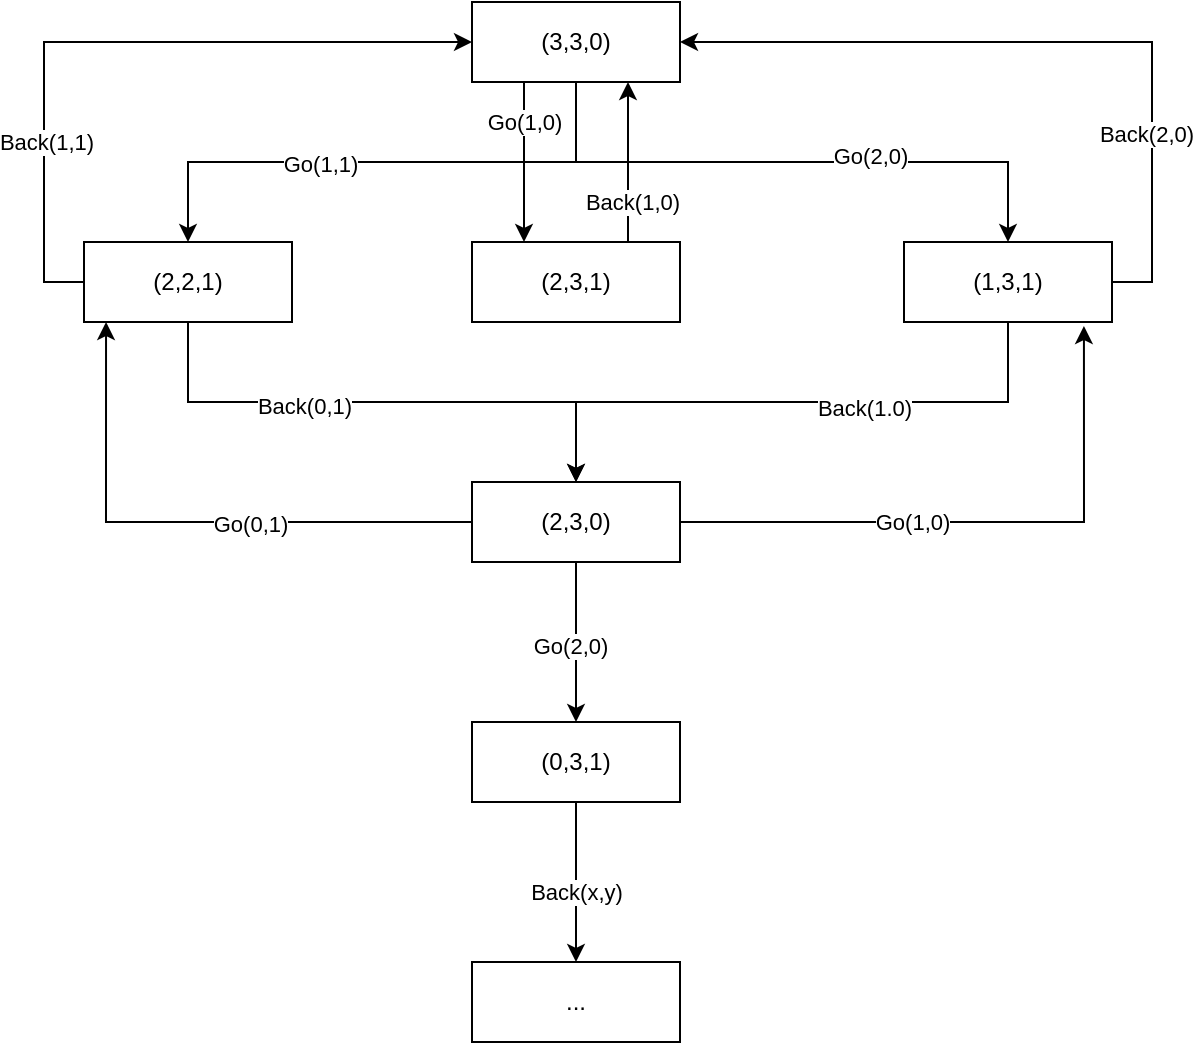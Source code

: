 <mxfile version="17.1.5" type="github">
  <diagram id="YQ7Ymlh_mDtBpYAp9ZM7" name="Page-1">
    <mxGraphModel dx="1422" dy="791" grid="1" gridSize="10" guides="1" tooltips="1" connect="1" arrows="1" fold="1" page="1" pageScale="1" pageWidth="827" pageHeight="1169" math="0" shadow="0">
      <root>
        <mxCell id="0" />
        <mxCell id="1" parent="0" />
        <mxCell id="PYzpzJKLUOx5a9hhbfxr-8" style="edgeStyle=orthogonalEdgeStyle;rounded=0;orthogonalLoop=1;jettySize=auto;html=1;exitX=0.5;exitY=1;exitDx=0;exitDy=0;entryX=0.5;entryY=0;entryDx=0;entryDy=0;elbow=vertical;" edge="1" parent="1" source="PYzpzJKLUOx5a9hhbfxr-1" target="PYzpzJKLUOx5a9hhbfxr-5">
          <mxGeometry relative="1" as="geometry" />
        </mxCell>
        <mxCell id="PYzpzJKLUOx5a9hhbfxr-34" value="Go(2,0)" style="edgeLabel;html=1;align=center;verticalAlign=middle;resizable=0;points=[];" vertex="1" connectable="0" parent="PYzpzJKLUOx5a9hhbfxr-8">
          <mxGeometry x="0.264" y="3" relative="1" as="geometry">
            <mxPoint as="offset" />
          </mxGeometry>
        </mxCell>
        <mxCell id="PYzpzJKLUOx5a9hhbfxr-25" style="edgeStyle=orthogonalEdgeStyle;rounded=0;orthogonalLoop=1;jettySize=auto;html=1;exitX=0.25;exitY=1;exitDx=0;exitDy=0;entryX=0.25;entryY=0;entryDx=0;entryDy=0;elbow=vertical;verticalAlign=middle;" edge="1" parent="1" source="PYzpzJKLUOx5a9hhbfxr-1" target="PYzpzJKLUOx5a9hhbfxr-24">
          <mxGeometry relative="1" as="geometry">
            <Array as="points">
              <mxPoint x="400" y="200" />
              <mxPoint x="400" y="200" />
            </Array>
          </mxGeometry>
        </mxCell>
        <mxCell id="PYzpzJKLUOx5a9hhbfxr-43" value="Go(1,0)" style="edgeLabel;html=1;align=center;verticalAlign=middle;resizable=0;points=[];" vertex="1" connectable="0" parent="PYzpzJKLUOx5a9hhbfxr-25">
          <mxGeometry x="0.055" relative="1" as="geometry">
            <mxPoint y="-22" as="offset" />
          </mxGeometry>
        </mxCell>
        <mxCell id="PYzpzJKLUOx5a9hhbfxr-1" value="(3,3,0)" style="rounded=0;whiteSpace=wrap;html=1;" vertex="1" parent="1">
          <mxGeometry x="374" y="120" width="104" height="40" as="geometry" />
        </mxCell>
        <mxCell id="PYzpzJKLUOx5a9hhbfxr-12" style="edgeStyle=orthogonalEdgeStyle;rounded=0;orthogonalLoop=1;jettySize=auto;html=1;exitX=0.5;exitY=1;exitDx=0;exitDy=0;entryX=0.5;entryY=0;entryDx=0;entryDy=0;elbow=vertical;" edge="1" parent="1" source="PYzpzJKLUOx5a9hhbfxr-2" target="PYzpzJKLUOx5a9hhbfxr-3">
          <mxGeometry relative="1" as="geometry" />
        </mxCell>
        <mxCell id="PYzpzJKLUOx5a9hhbfxr-37" value="Back(0,1)" style="edgeLabel;html=1;align=center;verticalAlign=middle;resizable=0;points=[];" vertex="1" connectable="0" parent="PYzpzJKLUOx5a9hhbfxr-12">
          <mxGeometry x="-0.285" y="-2" relative="1" as="geometry">
            <mxPoint as="offset" />
          </mxGeometry>
        </mxCell>
        <mxCell id="PYzpzJKLUOx5a9hhbfxr-20" style="edgeStyle=orthogonalEdgeStyle;rounded=0;orthogonalLoop=1;jettySize=auto;html=1;exitX=0;exitY=0.5;exitDx=0;exitDy=0;entryX=0;entryY=0.5;entryDx=0;entryDy=0;elbow=vertical;" edge="1" parent="1" source="PYzpzJKLUOx5a9hhbfxr-2" target="PYzpzJKLUOx5a9hhbfxr-1">
          <mxGeometry relative="1" as="geometry" />
        </mxCell>
        <mxCell id="PYzpzJKLUOx5a9hhbfxr-45" value="Back(1,1)" style="edgeLabel;html=1;align=center;verticalAlign=middle;resizable=0;points=[];" vertex="1" connectable="0" parent="PYzpzJKLUOx5a9hhbfxr-20">
          <mxGeometry x="-0.491" y="-1" relative="1" as="geometry">
            <mxPoint as="offset" />
          </mxGeometry>
        </mxCell>
        <mxCell id="PYzpzJKLUOx5a9hhbfxr-2" value="(2,2,1)" style="rounded=0;whiteSpace=wrap;html=1;" vertex="1" parent="1">
          <mxGeometry x="180" y="240" width="104" height="40" as="geometry" />
        </mxCell>
        <mxCell id="PYzpzJKLUOx5a9hhbfxr-13" style="edgeStyle=orthogonalEdgeStyle;rounded=0;orthogonalLoop=1;jettySize=auto;html=1;exitX=0.5;exitY=1;exitDx=0;exitDy=0;entryX=0.5;entryY=0;entryDx=0;entryDy=0;elbow=vertical;" edge="1" parent="1" source="PYzpzJKLUOx5a9hhbfxr-3" target="PYzpzJKLUOx5a9hhbfxr-4">
          <mxGeometry relative="1" as="geometry">
            <Array as="points">
              <mxPoint x="426" y="430" />
              <mxPoint x="426" y="430" />
            </Array>
          </mxGeometry>
        </mxCell>
        <mxCell id="PYzpzJKLUOx5a9hhbfxr-42" value="Go(2,0)" style="edgeLabel;html=1;align=center;verticalAlign=middle;resizable=0;points=[];" vertex="1" connectable="0" parent="PYzpzJKLUOx5a9hhbfxr-13">
          <mxGeometry x="0.046" y="-3" relative="1" as="geometry">
            <mxPoint as="offset" />
          </mxGeometry>
        </mxCell>
        <mxCell id="PYzpzJKLUOx5a9hhbfxr-23" style="edgeStyle=orthogonalEdgeStyle;rounded=0;orthogonalLoop=1;jettySize=auto;html=1;exitX=0;exitY=0.5;exitDx=0;exitDy=0;entryX=0.106;entryY=1;entryDx=0;entryDy=0;entryPerimeter=0;elbow=vertical;" edge="1" parent="1" source="PYzpzJKLUOx5a9hhbfxr-3" target="PYzpzJKLUOx5a9hhbfxr-2">
          <mxGeometry relative="1" as="geometry" />
        </mxCell>
        <mxCell id="PYzpzJKLUOx5a9hhbfxr-39" value="Go(0,1)" style="edgeLabel;html=1;align=center;verticalAlign=middle;resizable=0;points=[];" vertex="1" connectable="0" parent="PYzpzJKLUOx5a9hhbfxr-23">
          <mxGeometry x="-0.215" y="1" relative="1" as="geometry">
            <mxPoint as="offset" />
          </mxGeometry>
        </mxCell>
        <mxCell id="PYzpzJKLUOx5a9hhbfxr-31" style="edgeStyle=orthogonalEdgeStyle;rounded=0;orthogonalLoop=1;jettySize=auto;html=1;exitX=1;exitY=0.5;exitDx=0;exitDy=0;entryX=0.865;entryY=1.05;entryDx=0;entryDy=0;entryPerimeter=0;elbow=vertical;" edge="1" parent="1" source="PYzpzJKLUOx5a9hhbfxr-3" target="PYzpzJKLUOx5a9hhbfxr-5">
          <mxGeometry relative="1" as="geometry" />
        </mxCell>
        <mxCell id="PYzpzJKLUOx5a9hhbfxr-40" value="Go(1,0)" style="edgeLabel;html=1;align=center;verticalAlign=middle;resizable=0;points=[];" vertex="1" connectable="0" parent="PYzpzJKLUOx5a9hhbfxr-31">
          <mxGeometry x="-0.227" relative="1" as="geometry">
            <mxPoint as="offset" />
          </mxGeometry>
        </mxCell>
        <mxCell id="PYzpzJKLUOx5a9hhbfxr-3" value="(2,3,0)" style="rounded=0;whiteSpace=wrap;html=1;" vertex="1" parent="1">
          <mxGeometry x="374" y="360" width="104" height="40" as="geometry" />
        </mxCell>
        <mxCell id="PYzpzJKLUOx5a9hhbfxr-19" style="edgeStyle=orthogonalEdgeStyle;rounded=0;orthogonalLoop=1;jettySize=auto;html=1;exitX=0.5;exitY=1;exitDx=0;exitDy=0;entryX=0.5;entryY=0;entryDx=0;entryDy=0;elbow=vertical;" edge="1" parent="1" source="PYzpzJKLUOx5a9hhbfxr-4">
          <mxGeometry relative="1" as="geometry">
            <mxPoint x="426" y="600" as="targetPoint" />
            <Array as="points">
              <mxPoint x="426" y="590" />
              <mxPoint x="426" y="590" />
            </Array>
          </mxGeometry>
        </mxCell>
        <mxCell id="PYzpzJKLUOx5a9hhbfxr-47" value="Back(x,y)" style="edgeLabel;html=1;align=center;verticalAlign=middle;resizable=0;points=[];" vertex="1" connectable="0" parent="PYzpzJKLUOx5a9hhbfxr-19">
          <mxGeometry x="0.11" relative="1" as="geometry">
            <mxPoint as="offset" />
          </mxGeometry>
        </mxCell>
        <mxCell id="PYzpzJKLUOx5a9hhbfxr-4" value="(0,3,1)" style="rounded=0;whiteSpace=wrap;html=1;" vertex="1" parent="1">
          <mxGeometry x="374" y="480" width="104" height="40" as="geometry" />
        </mxCell>
        <mxCell id="PYzpzJKLUOx5a9hhbfxr-17" style="edgeStyle=orthogonalEdgeStyle;rounded=0;orthogonalLoop=1;jettySize=auto;html=1;exitX=0.5;exitY=1;exitDx=0;exitDy=0;elbow=vertical;" edge="1" parent="1" source="PYzpzJKLUOx5a9hhbfxr-5" target="PYzpzJKLUOx5a9hhbfxr-3">
          <mxGeometry relative="1" as="geometry" />
        </mxCell>
        <mxCell id="PYzpzJKLUOx5a9hhbfxr-38" value="Back(1.0)" style="edgeLabel;html=1;align=center;verticalAlign=middle;resizable=0;points=[];" vertex="1" connectable="0" parent="PYzpzJKLUOx5a9hhbfxr-17">
          <mxGeometry x="-0.243" y="3" relative="1" as="geometry">
            <mxPoint as="offset" />
          </mxGeometry>
        </mxCell>
        <mxCell id="PYzpzJKLUOx5a9hhbfxr-21" style="edgeStyle=orthogonalEdgeStyle;rounded=0;orthogonalLoop=1;jettySize=auto;html=1;exitX=1;exitY=0.5;exitDx=0;exitDy=0;entryX=1;entryY=0.5;entryDx=0;entryDy=0;elbow=vertical;" edge="1" parent="1" source="PYzpzJKLUOx5a9hhbfxr-5" target="PYzpzJKLUOx5a9hhbfxr-1">
          <mxGeometry relative="1" as="geometry" />
        </mxCell>
        <mxCell id="PYzpzJKLUOx5a9hhbfxr-46" value="Back(2,0)" style="edgeLabel;html=1;align=center;verticalAlign=middle;resizable=0;points=[];" vertex="1" connectable="0" parent="PYzpzJKLUOx5a9hhbfxr-21">
          <mxGeometry x="-0.5" y="3" relative="1" as="geometry">
            <mxPoint as="offset" />
          </mxGeometry>
        </mxCell>
        <mxCell id="PYzpzJKLUOx5a9hhbfxr-5" value="(1,3,1)" style="rounded=0;whiteSpace=wrap;html=1;" vertex="1" parent="1">
          <mxGeometry x="590" y="240" width="104" height="40" as="geometry" />
        </mxCell>
        <mxCell id="PYzpzJKLUOx5a9hhbfxr-7" value="" style="endArrow=classic;html=1;rounded=0;exitX=0.5;exitY=1;exitDx=0;exitDy=0;entryX=0.5;entryY=0;entryDx=0;entryDy=0;edgeStyle=orthogonalEdgeStyle;elbow=vertical;" edge="1" parent="1" source="PYzpzJKLUOx5a9hhbfxr-1" target="PYzpzJKLUOx5a9hhbfxr-2">
          <mxGeometry width="50" height="50" relative="1" as="geometry">
            <mxPoint x="390" y="430" as="sourcePoint" />
            <mxPoint x="440" y="380" as="targetPoint" />
          </mxGeometry>
        </mxCell>
        <mxCell id="PYzpzJKLUOx5a9hhbfxr-33" value="Go(1,1)" style="edgeLabel;html=1;align=center;verticalAlign=middle;resizable=0;points=[];" vertex="1" connectable="0" parent="PYzpzJKLUOx5a9hhbfxr-7">
          <mxGeometry x="0.226" y="1" relative="1" as="geometry">
            <mxPoint as="offset" />
          </mxGeometry>
        </mxCell>
        <mxCell id="PYzpzJKLUOx5a9hhbfxr-26" style="edgeStyle=orthogonalEdgeStyle;rounded=0;orthogonalLoop=1;jettySize=auto;html=1;exitX=0.75;exitY=0;exitDx=0;exitDy=0;entryX=0.75;entryY=1;entryDx=0;entryDy=0;elbow=vertical;" edge="1" parent="1" source="PYzpzJKLUOx5a9hhbfxr-24" target="PYzpzJKLUOx5a9hhbfxr-1">
          <mxGeometry relative="1" as="geometry">
            <Array as="points">
              <mxPoint x="452" y="200" />
              <mxPoint x="452" y="200" />
            </Array>
          </mxGeometry>
        </mxCell>
        <mxCell id="PYzpzJKLUOx5a9hhbfxr-44" value="Back(1,0)" style="edgeLabel;html=1;align=center;verticalAlign=middle;resizable=0;points=[];" vertex="1" connectable="0" parent="PYzpzJKLUOx5a9hhbfxr-26">
          <mxGeometry x="-0.053" y="-2" relative="1" as="geometry">
            <mxPoint y="18" as="offset" />
          </mxGeometry>
        </mxCell>
        <mxCell id="PYzpzJKLUOx5a9hhbfxr-24" value="(2,3,1)" style="rounded=0;whiteSpace=wrap;html=1;" vertex="1" parent="1">
          <mxGeometry x="374" y="240" width="104" height="40" as="geometry" />
        </mxCell>
        <mxCell id="PYzpzJKLUOx5a9hhbfxr-32" value="..." style="rounded=0;whiteSpace=wrap;html=1;" vertex="1" parent="1">
          <mxGeometry x="374" y="600" width="104" height="40" as="geometry" />
        </mxCell>
      </root>
    </mxGraphModel>
  </diagram>
</mxfile>
